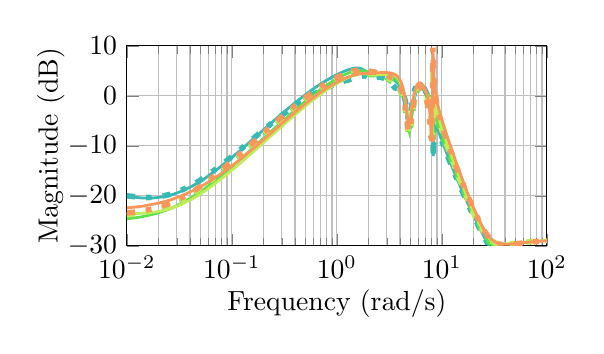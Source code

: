 % This file was created by matlab2tikz.
%
%The latest updates can be retrieved from
%  http://www.mathworks.com/matlabcentral/fileexchange/22022-matlab2tikz-matlab2tikz
%where you can also make suggestions and rate matlab2tikz.
%
%\definecolor{mycolor1}{rgb}{0.078,0.504,0.838}%blau
\definecolor{mycolor1}{rgb}{0.977,0.589,0.357}%
\definecolor{mycolor37}{rgb}{0.221,0.724,0.703}%
\definecolor{mycolor53}{rgb}{0.352,0.886,0.291}%
\definecolor{mycolor69}{rgb}{0.757,0.925,0.348}%
\definecolor{mycolor89}{rgb}{0.977,0.589,0.357}%
%
\begin{tikzpicture}

\begin{axis}[%
width=2.1in,
height=1.0in,
at={(0.68in,0.596in)},
scale only axis,
xmode=log,
xmin=0.01,
xmax=100,
xmajorgrids,
xminorgrids,
ymajorgrids,
xminorticks=true,
xlabel={Frequency (rad/s)},
xlabel style = {yshift=1mm},
ymin=-30,
ymax=10,
ylabel={Magnitude (dB)},
ylabel style = {yshift=-2mm},
axis background/.style={fill=white}
]
\addplot [ line width=2pt,color=mycolor37,loosely dashdotted]
  table[row sep=crcr]{%
0.01	-19.98\\
0.012	-20.2\\
0.014	-20.322\\
0.016	-20.34\\
0.019	-20.247\\
0.022	-20.035\\
0.026	-19.699\\
0.03	-19.236\\
0.035	-18.646\\
0.041	-17.935\\
0.048	-17.114\\
0.056	-16.195\\
0.065	-15.194\\
0.076	-14.126\\
0.089	-13.005\\
0.104	-11.847\\
0.122	-10.662\\
0.142	-9.464\\
0.166	-8.262\\
0.194	-7.069\\
0.227	-5.894\\
0.265	-4.749\\
0.31	-3.646\\
0.363	-2.597\\
0.424	-1.613\\
0.495	-0.702\\
0.579	0.129\\
0.677	0.878\\
0.791	1.549\\
0.925	2.147\\
1.036	2.541\\
1.098	2.733\\
1.098	2.733\\
1.099	2.734\\
1.179	2.957\\
1.239	3.107\\
1.24	3.107\\
1.24	3.108\\
1.317	3.282\\
1.373	3.399\\
1.373	3.4\\
1.373	3.4\\
1.446	3.538\\
1.497	3.628\\
1.497	3.628\\
1.497	3.628\\
1.565	3.735\\
1.61	3.8\\
1.611	3.801\\
1.611	3.801\\
1.674	3.879\\
1.713	3.919\\
1.713	3.92\\
1.713	3.92\\
1.772	3.963\\
1.805	3.976\\
1.805	3.976\\
1.805	3.976\\
1.86	3.966\\
1.886	3.943\\
1.887	3.943\\
1.887	3.942\\
1.938	3.845\\
1.958	3.783\\
1.958	3.783\\
1.958	3.782\\
2.006	3.581\\
2.021	3.509\\
2.021	3.509\\
2.021	3.508\\
2.076	3.259\\
2.076	3.259\\
2.076	3.259\\
2.132	3.149\\
2.132	3.149\\
2.132	3.149\\
2.2	3.248\\
2.2	3.248\\
2.2	3.248\\
2.204	3.258\\
2.284	3.472\\
2.284	3.473\\
2.284	3.473\\
2.296	3.502\\
2.387	3.655\\
2.387	3.655\\
2.387	3.655\\
2.41	3.679\\
2.514	3.725\\
2.515	3.725\\
2.515	3.725\\
2.552	3.723\\
2.675	3.659\\
2.675	3.658\\
2.675	3.658\\
2.729	3.607\\
2.877	3.407\\
2.878	3.406\\
2.878	3.406\\
2.954	3.272\\
3.137	2.878\\
3.138	2.876\\
3.138	2.875\\
3.228	2.648\\
3.311	2.419\\
3.311	2.419\\
3.311	2.419\\
3.312	2.417\\
3.342	2.33\\
3.352	2.301\\
3.352	2.3\\
3.504	1.834\\
3.604	1.572\\
3.614	1.562\\
3.614	1.561\\
3.751	1.471\\
3.837	1.401\\
3.845	1.394\\
3.845	1.393\\
3.969	1.24\\
4.041	1.111\\
4.048	1.097\\
4.048	1.097\\
4.159	0.814\\
4.217	0.615\\
4.223	0.592\\
4.223	0.591\\
4.323	0.135\\
4.368	-0.129\\
4.374	-0.162\\
4.374	-0.163\\
4.464	-0.825\\
4.498	-1.119\\
4.502	-1.161\\
4.502	-1.162\\
4.585	-2.021\\
4.607	-2.286\\
4.611	-2.332\\
4.611	-2.334\\
4.687	-3.298\\
4.7	-3.465\\
4.703	-3.508\\
4.703	-3.509\\
4.773	-4.382\\
4.778	-4.427\\
4.78	-4.456\\
4.78	-4.458\\
4.843	-4.983\\
4.845	-4.995\\
4.845	-4.996\\
4.898	-5.112\\
4.899	-5.11\\
4.9	-5.11\\
4.943	-4.941\\
4.945	-4.931\\
4.945	-4.93\\
4.981	-4.626\\
4.982	-4.613\\
4.982	-4.612\\
5.019	-4.19\\
5.02	-4.178\\
5.021	-4.176\\
5.066	-3.564\\
5.067	-3.555\\
5.067	-3.553\\
5.123	-2.751\\
5.123	-2.747\\
5.124	-2.746\\
5.193	-1.797\\
5.193	-1.795\\
5.193	-1.793\\
5.278	-0.775\\
5.279	-0.774\\
5.279	-0.765\\
5.384	0.231\\
5.384	0.232\\
5.385	0.245\\
5.514	1.137\\
5.514	1.138\\
5.517	1.153\\
5.676	1.869\\
5.676	1.869\\
5.68	1.882\\
5.689	1.913\\
5.878	2.352\\
5.878	2.352\\
5.884	2.36\\
5.914	2.399\\
6.133	2.497\\
6.133	2.497\\
6.14	2.495\\
6.197	2.472\\
6.404	2.262\\
6.405	2.261\\
6.406	2.26\\
6.456	2.183\\
6.456	2.183\\
6.466	2.166\\
6.493	2.121\\
6.742	1.606\\
6.742	1.606\\
6.743	1.603\\
6.815	1.429\\
7.034	0.855\\
7.034	0.854\\
7.035	0.851\\
7.094	0.69\\
7.284	0.16\\
7.285	0.159\\
7.286	0.156\\
7.333	0.027\\
7.498	-0.413\\
7.499	-0.414\\
7.5	-0.417\\
7.536	-0.509\\
7.68	-0.833\\
7.68	-0.834\\
7.681	-0.836\\
7.709	-0.89\\
7.833	-1.072\\
7.833	-1.073\\
7.835	-1.074\\
7.855	-1.091\\
7.962	-1.082\\
7.962	-1.082\\
7.963	-1.081\\
7.978	-1.061\\
8.07	-0.761\\
8.07	-0.759\\
8.071	-0.752\\
8.081	-0.695\\
8.16	-0.016\\
8.16	-0.013\\
8.162	-0.001\\
8.168	0.051\\
8.236	-1.828\\
8.236	-1.87\\
8.237	-2.026\\
8.298	-12.097\\
8.299	-12.099\\
8.3	-12.104\\
8.362	-10.284\\
8.362	-10.261\\
8.363	-10.177\\
8.439	-7.583\\
8.439	-7.577\\
8.441	-7.553\\
8.533	-6.625\\
8.534	-6.623\\
8.535	-6.616\\
8.649	-6.317\\
8.65	-6.317\\
8.651	-6.316\\
8.791	-6.347\\
8.792	-6.348\\
8.793	-6.349\\
8.807	-6.363\\
8.967	-6.606\\
8.967	-6.607\\
8.969	-6.609\\
9.009	-6.685\\
9.184	-7.053\\
9.184	-7.054\\
9.186	-7.057\\
9.259	-7.223\\
9.453	-7.679\\
9.454	-7.68\\
9.455	-7.683\\
9.571	-7.96\\
9.79	-8.487\\
9.791	-8.488\\
9.792	-8.492\\
9.962	-8.897\\
10.214	-9.491\\
10.215	-9.493\\
10.216	-9.496\\
10.456	-10.049\\
10.752	-10.713\\
10.753	-10.714\\
10.755	-10.717\\
10.877	-10.986\\
10.878	-10.987\\
10.878	-10.987\\
10.878	-10.987\\
11.446	-12.184\\
11.446	-12.184\\
11.446	-12.184\\
11.446	-12.184\\
11.94	-13.163\\
11.941	-13.163\\
11.941	-13.163\\
11.941	-13.163\\
12.367	-13.964\\
12.367	-13.965\\
12.367	-13.965\\
12.367	-13.965\\
12.732	-14.622\\
12.732	-14.622\\
12.733	-14.622\\
12.733	-14.623\\
13.044	-15.163\\
13.044	-15.163\\
13.044	-15.163\\
13.044	-15.163\\
13.308	-15.609\\
13.308	-15.609\\
13.308	-15.609\\
13.309	-15.609\\
13.532	-15.978\\
13.532	-15.978\\
13.532	-15.978\\
13.532	-15.978\\
13.72	-16.282\\
13.72	-16.282\\
13.72	-16.282\\
13.72	-16.282\\
13.878	-16.519\\
13.878	-16.519\\
13.878	-16.519\\
13.879	-16.52\\
14.038	-16.758\\
14.038	-16.758\\
14.038	-16.758\\
14.039	-16.759\\
14.234	-17.059\\
14.234	-17.06\\
14.234	-17.06\\
14.234	-17.06\\
14.472	-17.419\\
14.473	-17.419\\
14.473	-17.419\\
14.473	-17.42\\
14.766	-17.848\\
14.766	-17.848\\
14.766	-17.848\\
14.766	-17.849\\
15.127	-18.359\\
15.127	-18.36\\
15.127	-18.36\\
15.128	-18.361\\
15.574	-18.969\\
15.574	-18.969\\
15.574	-18.969\\
15.575	-18.97\\
16.13	-19.694\\
16.131	-19.695\\
16.131	-19.695\\
16.131	-19.696\\
16.827	-20.556\\
16.827	-20.556\\
16.827	-20.556\\
16.828	-20.557\\
17.706	-21.576\\
17.707	-21.577\\
17.707	-21.577\\
17.708	-21.578\\
18.827	-22.781\\
18.828	-22.782\\
18.828	-22.782\\
18.829	-22.783\\
20.272	-24.197\\
20.273	-24.198\\
20.273	-24.199\\
20.275	-24.2\\
22.162	-25.854\\
22.163	-25.855\\
22.163	-25.856\\
22.165	-25.857\\
24.674	-27.776\\
24.676	-27.777\\
24.676	-27.777\\
24.678	-27.779\\
28.082	-29.973\\
28.085	-29.975\\
28.085	-29.975\\
28.088	-29.977\\
28.683	-30.319\\
33.529	-32.732\\
39.194	-34.86\\
45.816	-36.512\\
53.557	-37.505\\
62.605	-38.167\\
73.182	-38.59\\
85.547	-38.852\\
100	-39.012\\
};

\addplot [color=mycolor37,line width=1pt, solid]
  table[row sep=crcr]{%
0.01	-20.055\\
0.012	-20.291\\
0.014	-20.43\\
0.016	-20.465\\
0.019	-20.391\\
0.022	-20.199\\
0.026	-19.882\\
0.03	-19.438\\
0.035	-18.866\\
0.041	-18.171\\
0.048	-17.361\\
0.056	-16.448\\
0.065	-15.445\\
0.076	-14.369\\
0.089	-13.232\\
0.104	-12.048\\
0.122	-10.829\\
0.142	-9.586\\
0.166	-8.329\\
0.194	-7.067\\
0.227	-5.806\\
0.265	-4.557\\
0.31	-3.328\\
0.363	-2.127\\
0.424	-0.967\\
0.495	0.142\\
0.579	1.189\\
0.677	2.164\\
0.791	3.056\\
0.925	3.859\\
1.042	4.406\\
1.099	4.631\\
1.1	4.635\\
1.106	4.657\\
1.182	4.914\\
1.24	5.085\\
1.241	5.088\\
1.247	5.104\\
1.318	5.277\\
1.373	5.388\\
1.375	5.39\\
1.38	5.4\\
1.448	5.5\\
1.497	5.547\\
1.499	5.548\\
1.504	5.552\\
1.572	5.572\\
1.611	5.56\\
1.612	5.559\\
1.617	5.556\\
1.687	5.478\\
1.713	5.431\\
1.715	5.429\\
1.719	5.419\\
1.805	5.197\\
1.806	5.193\\
1.811	5.18\\
1.887	4.933\\
1.888	4.929\\
1.892	4.916\\
1.958	4.705\\
1.959	4.702\\
1.963	4.691\\
2.021	4.535\\
2.022	4.533\\
2.025	4.525\\
2.076	4.417\\
2.077	4.415\\
2.08	4.41\\
2.132	4.326\\
2.133	4.325\\
2.135	4.321\\
2.2	4.246\\
2.201	4.245\\
2.203	4.243\\
2.284	4.184\\
2.284	4.184\\
2.286	4.183\\
2.387	4.156\\
2.387	4.156\\
2.388	4.156\\
2.514	4.188\\
2.515	4.188\\
2.515	4.188\\
2.674	4.286\\
2.675	4.286\\
2.675	4.286\\
2.876	4.323\\
2.877	4.323\\
2.878	4.322\\
3.133	4.08\\
3.137	4.075\\
3.137	4.075\\
3.226	3.919\\
3.267	3.837\\
3.309	3.745\\
3.311	3.741\\
3.311	3.741\\
3.351	3.649\\
3.351	3.649\\
3.351	3.649\\
3.352	3.646\\
3.504	3.253\\
3.614	2.953\\
3.753	2.585\\
3.845	2.334\\
3.88	2.23\\
3.973	1.919\\
4.048	1.621\\
4.165	1.031\\
4.223	0.673\\
4.331	-0.149\\
4.374	-0.533\\
4.474	-1.611\\
4.502	-1.956\\
4.596	-3.257\\
4.611	-3.483\\
4.7	-4.877\\
4.703	-4.929\\
4.78	-6.07\\
4.845	-6.748\\
4.9	-6.977\\
4.945	-6.918\\
4.982	-6.705\\
5.021	-6.271\\
5.067	-5.607\\
5.124	-4.756\\
5.193	-3.741\\
5.279	-2.616\\
5.384	-1.458\\
5.386	-1.436\\
5.514	-0.35\\
5.533	-0.216\\
5.587	0.139\\
5.676	0.624\\
5.715	0.806\\
5.786	1.089\\
5.878	1.378\\
5.943	1.535\\
6.033	1.696\\
6.133	1.807\\
6.23	1.855\\
6.343	1.846\\
6.348	1.844\\
6.406	1.814\\
6.425	1.801\\
6.655	1.534\\
6.694	1.47\\
6.743	1.386\\
6.759	1.358\\
6.961	0.944\\
6.995	0.867\\
7.035	0.774\\
7.047	0.746\\
7.224	0.318\\
7.253	0.247\\
7.286	0.166\\
7.295	0.142\\
7.45	-0.236\\
7.474	-0.293\\
7.5	-0.354\\
7.508	-0.372\\
7.641	-0.664\\
7.662	-0.704\\
7.681	-0.741\\
7.688	-0.753\\
7.804	-0.931\\
7.82	-0.949\\
7.835	-0.963\\
7.84	-0.968\\
7.94	-0.99\\
7.954	-0.981\\
7.963	-0.972\\
7.969	-0.967\\
8.055	-0.761\\
8.066	-0.716\\
8.071	-0.689\\
8.076	-0.665\\
8.151	-0.201\\
8.159	-0.151\\
8.162	-0.139\\
8.167	-0.117\\
8.231	-1.833\\
8.237	-2.476\\
8.3	-12.078\\
8.363	-10.503\\
8.369	-10.171\\
8.441	-7.64\\
8.449	-7.487\\
8.535	-6.589\\
8.547	-6.523\\
8.549	-6.516\\
8.651	-6.236\\
8.668	-6.221\\
8.672	-6.217\\
8.793	-6.242\\
8.816	-6.264\\
8.824	-6.273\\
8.837	-6.288\\
8.969	-6.488\\
8.998	-6.542\\
9.011	-6.567\\
9.049	-6.641\\
9.186	-6.929\\
9.224	-7.014\\
9.243	-7.058\\
9.312	-7.217\\
9.455	-7.554\\
9.504	-7.672\\
9.531	-7.736\\
9.64	-7.999\\
9.792	-8.366\\
9.856	-8.519\\
9.892	-8.607\\
10.052	-8.99\\
10.216	-9.379\\
10.298	-9.57\\
10.347	-9.684\\
10.573	-10.203\\
10.755	-10.611\\
10.86	-10.845\\
10.877	-10.882\\
10.877	-10.882\\
10.877	-10.883\\
10.877	-10.883\\
11.446	-12.091\\
11.446	-12.091\\
11.446	-12.091\\
11.446	-12.092\\
11.94	-13.079\\
11.94	-13.079\\
11.94	-13.079\\
11.941	-13.079\\
12.367	-13.887\\
12.367	-13.887\\
12.367	-13.887\\
12.367	-13.888\\
12.732	-14.55\\
12.732	-14.55\\
12.732	-14.55\\
12.733	-14.55\\
13.044	-15.094\\
13.044	-15.095\\
13.044	-15.095\\
13.044	-15.095\\
13.308	-15.544\\
13.308	-15.544\\
13.308	-15.544\\
13.309	-15.544\\
13.532	-15.916\\
13.532	-15.916\\
13.532	-15.916\\
13.532	-15.916\\
13.72	-16.224\\
13.72	-16.224\\
13.72	-16.224\\
13.72	-16.224\\
13.878	-16.461\\
13.878	-16.461\\
13.878	-16.461\\
13.879	-16.461\\
14.038	-16.695\\
14.038	-16.695\\
14.038	-16.695\\
14.039	-16.695\\
14.233	-16.997\\
14.234	-16.997\\
14.234	-16.997\\
14.234	-16.998\\
14.472	-17.359\\
14.473	-17.359\\
14.473	-17.359\\
14.473	-17.36\\
14.766	-17.79\\
14.766	-17.79\\
14.766	-17.79\\
14.766	-17.791\\
15.127	-18.303\\
15.127	-18.304\\
15.127	-18.304\\
15.128	-18.305\\
15.574	-18.915\\
15.574	-18.916\\
15.575	-18.916\\
15.575	-18.917\\
16.13	-19.643\\
16.131	-19.644\\
16.131	-19.644\\
16.131	-19.645\\
16.827	-20.508\\
16.828	-20.509\\
16.828	-20.509\\
16.828	-20.509\\
17.706	-21.532\\
17.707	-21.533\\
17.708	-21.533\\
17.708	-21.533\\
18.827	-22.741\\
18.829	-22.742\\
18.829	-22.742\\
18.829	-22.742\\
20.273	-24.162\\
20.274	-24.164\\
20.275	-24.164\\
20.275	-24.164\\
22.163	-25.825\\
22.165	-25.827\\
22.165	-25.827\\
22.165	-25.827\\
24.675	-27.754\\
24.678	-27.756\\
24.678	-27.756\\
24.678	-27.756\\
28.084	-29.958\\
28.087	-29.96\\
28.088	-29.96\\
28.088	-29.96\\
28.683	-30.303\\
33.529	-32.722\\
39.194	-34.853\\
45.816	-36.506\\
53.557	-37.502\\
62.605	-38.164\\
73.182	-38.589\\
85.547	-38.851\\
100	-39.011\\
};


\addplot [color=mycolor53,line width=1pt, solid]
  table[row sep=crcr]{%
0.01	-24.583\\
0.012	-24.408\\
0.014	-24.184\\
0.016	-23.901\\
0.019	-23.547\\
0.022	-23.111\\
0.026	-22.582\\
0.03	-21.955\\
0.035	-21.225\\
0.041	-20.396\\
0.048	-19.474\\
0.056	-18.469\\
0.065	-17.393\\
0.076	-16.259\\
0.089	-15.078\\
0.104	-13.861\\
0.122	-12.616\\
0.142	-11.351\\
0.166	-10.073\\
0.194	-8.787\\
0.227	-7.5\\
0.265	-6.216\\
0.31	-4.943\\
0.363	-3.687\\
0.424	-2.456\\
0.495	-1.259\\
0.579	-0.107\\
0.677	0.99\\
0.791	2.016\\
0.925	2.956\\
0.989	3.328\\
1.06	3.689\\
1.062	3.697\\
1.074	3.754\\
1.132	4.006\\
1.203	4.274\\
1.205	4.28\\
1.216	4.32\\
1.273	4.498\\
1.339	4.673\\
1.341	4.677\\
1.352	4.703\\
1.41	4.824\\
1.466	4.914\\
1.468	4.917\\
1.478	4.93\\
1.584	5.024\\
1.585	5.025\\
1.594	5.029\\
1.69	5.034\\
1.691	5.034\\
1.699	5.031\\
1.786	4.982\\
1.787	4.981\\
1.794	4.976\\
1.872	4.904\\
1.873	4.903\\
1.878	4.897\\
1.947	4.824\\
1.948	4.823\\
1.952	4.818\\
2.014	4.753\\
2.014	4.752\\
2.017	4.749\\
2.074	4.692\\
2.133	4.64\\
2.204	4.585\\
2.204	4.584\\
2.205	4.584\\
2.291	4.526\\
2.293	4.524\\
2.294	4.524\\
2.398	4.463\\
2.403	4.461\\
2.403	4.461\\
2.532	4.395\\
2.539	4.391\\
2.539	4.391\\
2.699	4.316\\
2.71	4.311\\
2.71	4.311\\
2.911	4.215\\
2.926	4.208\\
2.927	4.207\\
3.012	4.161\\
3.135	4.08\\
3.139	4.077\\
3.139	4.077\\
3.279	3.955\\
3.304	3.929\\
3.384	3.836\\
3.535	3.611\\
3.562	3.564\\
3.64	3.409\\
3.79	3.036\\
3.868	2.794\\
3.99	2.327\\
4.067	1.965\\
4.162	1.43\\
4.24	0.912\\
4.311	0.362\\
4.389	-0.345\\
4.437	-0.833\\
4.517	-1.735\\
4.545	-2.074\\
4.626	-3.123\\
4.635	-3.247\\
4.712	-4.217\\
4.776	-4.894\\
4.829	-5.513\\
4.874	-6.951\\
4.911	-7.217\\
4.948	-6.807\\
4.994	-4.993\\
5.05	-4.942\\
5.118	-4.578\\
5.124	-4.494\\
5.203	-3.353\\
5.227	-3.018\\
5.306	-2.008\\
5.353	-1.495\\
5.435	-0.709\\
5.509	-0.126\\
5.594	0.426\\
5.702	0.959\\
5.794	1.294\\
5.945	1.663\\
6.045	1.803\\
6.251	1.895\\
6.291	1.887\\
6.327	1.874\\
6.351	1.862\\
6.363	1.855\\
6.469	1.77\\
6.576	1.646\\
6.674	1.502\\
6.686	1.483\\
6.796	1.289\\
6.885	1.115\\
6.975	0.921\\
7.08	0.682\\
7.151	0.511\\
7.224	0.328\\
7.323	0.073\\
7.378	-0.075\\
7.436	-0.23\\
7.53	-0.489\\
7.572	-0.606\\
7.616	-0.729\\
7.707	-0.989\\
7.736	-1.075\\
7.768	-1.168\\
7.855	-1.432\\
7.874	-1.492\\
7.896	-1.559\\
7.981	-1.859\\
7.991	-1.898\\
8.003	-1.949\\
8.086	-2.443\\
8.088	-2.46\\
8.092	-2.5\\
8.167	-4.089\\
8.229	-8.844\\
8.292	-5.194\\
8.306	-4.775\\
8.322	-4.42\\
8.369	-3.902\\
8.389	-3.799\\
8.413	-3.731\\
8.462	-3.693\\
8.492	-3.708\\
8.524	-3.745\\
8.577	-3.833\\
8.617	-3.913\\
8.66	-4.008\\
8.718	-4.146\\
8.771	-4.277\\
8.827	-4.421\\
8.892	-4.591\\
8.961	-4.773\\
9.034	-4.967\\
9.107	-5.164\\
9.196	-5.402\\
9.29	-5.652\\
9.375	-5.878\\
9.489	-6.18\\
9.609	-6.494\\
9.709	-6.753\\
9.72	-6.781\\
9.856	-7.129\\
10.01	-7.517\\
10.13	-7.815\\
10.159	-7.887\\
10.319	-8.277\\
10.516	-8.749\\
10.663	-9.094\\
10.716	-9.216\\
11.092	-10.068\\
11.093	-10.071\\
11.094	-10.071\\
11.098	-10.08\\
11.6	-11.161\\
11.601	-11.163\\
11.601	-11.163\\
11.604	-11.17\\
12.039	-12.058\\
12.04	-12.059\\
12.04	-12.06\\
12.043	-12.065\\
12.417	-12.796\\
12.417	-12.797\\
12.417	-12.797\\
12.419	-12.8\\
12.74	-13.403\\
12.74	-13.403\\
12.74	-13.404\\
12.741	-13.406\\
13.014	-13.904\\
13.014	-13.904\\
13.014	-13.904\\
13.015	-13.905\\
13.246	-14.316\\
13.246	-14.316\\
13.246	-14.316\\
13.247	-14.316\\
13.442	-14.649\\
13.442	-14.65\\
13.442	-14.65\\
13.443	-14.651\\
13.607	-14.91\\
13.607	-14.911\\
13.607	-14.911\\
13.608	-14.912\\
13.774	-15.194\\
13.774	-15.195\\
13.775	-15.195\\
13.775	-15.197\\
13.977	-15.541\\
13.978	-15.543\\
13.978	-15.543\\
13.979	-15.545\\
14.226	-15.948\\
14.228	-15.951\\
14.228	-15.951\\
14.229	-15.953\\
14.531	-16.432\\
14.534	-16.436\\
14.534	-16.436\\
14.536	-16.438\\
14.908	-17.008\\
14.911	-17.013\\
14.912	-17.013\\
14.913	-17.016\\
15.374	-17.694\\
15.379	-17.701\\
15.379	-17.701\\
15.381	-17.704\\
15.955	-18.51\\
15.961	-18.518\\
15.961	-18.519\\
15.964	-18.522\\
16.683	-19.479\\
16.691	-19.488\\
16.691	-19.489\\
16.694	-19.493\\
17.604	-20.622\\
17.614	-20.634\\
17.614	-20.634\\
17.619	-20.64\\
18.781	-21.966\\
18.793	-21.98\\
18.794	-21.98\\
18.799	-21.986\\
20.302	-23.528\\
20.319	-23.544\\
20.319	-23.545\\
20.326	-23.551\\
22.298	-25.31\\
22.32	-25.328\\
22.321	-25.328\\
22.33	-25.336\\
24.963	-27.266\\
24.992	-27.285\\
24.993	-27.285\\
25.005	-27.293\\
28.597	-29.242\\
28.637	-29.26\\
28.639	-29.261\\
28.655	-29.268\\
28.683	-29.281\\
33.529	-30.865\\
39.194	-31.593\\
45.816	-31.822\\
53.557	-31.857\\
62.605	-31.81\\
73.182	-31.738\\
85.547	-31.666\\
100	-31.604\\
};



\addplot [ line width=2pt,color=mycolor53,loosely dashdotted]
  table[row sep=crcr]{%
0.01	-23.997\\
0.012	-23.84\\
0.014	-23.636\\
0.016	-23.371\\
0.019	-23.033\\
0.022	-22.61\\
0.026	-22.093\\
0.03	-21.472\\
0.035	-20.747\\
0.041	-19.919\\
0.048	-18.996\\
0.056	-17.988\\
0.065	-16.908\\
0.076	-15.769\\
0.089	-14.583\\
0.104	-13.362\\
0.122	-12.116\\
0.142	-10.854\\
0.166	-9.584\\
0.194	-8.315\\
0.227	-7.052\\
0.265	-5.802\\
0.31	-4.573\\
0.363	-3.375\\
0.424	-2.217\\
0.495	-1.111\\
0.579	-0.067\\
0.677	0.905\\
0.791	1.793\\
0.925	2.592\\
1.006	2.985\\
1.059	3.21\\
1.06	3.21\\
1.06	3.212\\
1.151	3.549\\
1.202	3.716\\
1.203	3.717\\
1.203	3.717\\
1.29	3.967\\
1.339	4.089\\
1.339	4.09\\
1.339	4.09\\
1.422	4.274\\
1.466	4.36\\
1.466	4.36\\
1.466	4.361\\
1.544	4.492\\
1.583	4.549\\
1.583	4.549\\
1.584	4.549\\
1.656	4.636\\
1.69	4.669\\
1.69	4.669\\
1.69	4.669\\
1.757	4.712\\
1.786	4.721\\
1.786	4.721\\
1.786	4.721\\
1.849	4.713\\
1.871	4.699\\
1.871	4.699\\
1.872	4.699\\
1.93	4.626\\
1.947	4.595\\
1.947	4.595\\
1.947	4.595\\
2.002	4.469\\
2.014	4.439\\
2.014	4.439\\
2.014	4.439\\
2.072	4.303\\
2.072	4.302\\
2.072	4.302\\
2.131	4.219\\
2.131	4.219\\
2.131	4.219\\
2.204	4.212\\
2.204	4.212\\
2.204	4.212\\
2.209	4.215\\
2.293	4.28\\
2.293	4.28\\
2.293	4.28\\
2.307	4.291\\
2.403	4.337\\
2.403	4.337\\
2.403	4.337\\
2.426	4.339\\
2.539	4.3\\
2.54	4.299\\
2.54	4.299\\
2.575	4.273\\
2.71	4.121\\
2.711	4.12\\
2.711	4.12\\
2.762	4.044\\
2.927	3.742\\
2.928	3.741\\
2.928	3.741\\
2.999	3.585\\
3.016	3.548\\
3.016	3.547\\
3.016	3.546\\
3.133	3.261\\
3.139	3.248\\
3.139	3.248\\
3.139	3.248\\
3.139	3.247\\
3.303	2.88\\
3.304	2.879\\
3.304	2.878\\
3.411	2.727\\
3.561	2.489\\
3.562	2.487\\
3.562	2.487\\
3.66	2.291\\
3.789	1.966\\
3.79	1.963\\
3.79	1.963\\
3.879	1.682\\
3.989	1.253\\
3.99	1.25\\
3.99	1.248\\
4.07	0.862\\
4.162	0.333\\
4.162	0.327\\
4.163	0.325\\
4.236	-0.181\\
4.31	-0.789\\
4.311	-0.797\\
4.311	-0.8\\
4.377	-1.43\\
4.436	-2.073\\
4.437	-2.084\\
4.438	-2.088\\
4.498	-2.83\\
4.544	-3.447\\
4.545	-3.46\\
4.545	-3.466\\
4.601	-4.279\\
4.634	-4.795\\
4.635	-4.81\\
4.636	-4.816\\
4.687	-5.583\\
4.711	-5.92\\
4.712	-5.935\\
4.712	-5.94\\
4.76	-6.635\\
4.775	-6.846\\
4.776	-6.86\\
4.776	-6.866\\
4.821	-7.446\\
4.828	-7.513\\
4.829	-7.522\\
4.829	-7.526\\
4.872	-7.788\\
4.873	-7.789\\
4.874	-7.793\\
4.874	-7.794\\
4.91	-7.816\\
4.911	-7.814\\
4.911	-7.813\\
4.947	-7.552\\
4.948	-7.534\\
4.949	-7.526\\
4.958	-7.294\\
4.993	-6.654\\
4.994	-6.642\\
4.994	-6.637\\
5.011	-6.462\\
5.049	-6.104\\
5.05	-6.095\\
5.05	-6.091\\
5.075	-5.872\\
5.117	-5.435\\
5.118	-5.419\\
5.119	-5.413\\
5.154	-4.882\\
5.202	-4.162\\
5.203	-4.146\\
5.203	-4.139\\
5.251	-3.463\\
5.305	-2.752\\
5.306	-2.739\\
5.307	-2.733\\
5.37	-1.997\\
5.434	-1.355\\
5.435	-1.344\\
5.435	-1.34\\
5.519	-0.624\\
5.593	-0.092\\
5.594	-0.084\\
5.595	-0.081\\
5.703	0.533\\
5.793	0.921\\
5.794	0.925\\
5.794	0.927\\
5.935	1.358\\
6.043	1.566\\
6.045	1.568\\
6.045	1.569\\
6.227	1.725\\
6.233	1.726\\
6.351	1.719\\
6.351	1.719\\
6.357	1.716\\
6.362	1.715\\
6.363	1.714\\
6.364	1.714\\
6.586	1.516\\
6.686	1.37\\
6.686	1.37\\
6.692	1.36\\
6.893	0.978\\
6.975	0.797\\
6.975	0.797\\
6.981	0.783\\
7.158	0.353\\
7.224	0.181\\
7.224	0.18\\
7.23	0.164\\
7.384	-0.257\\
7.436	-0.404\\
7.436	-0.404\\
7.443	-0.423\\
7.577	-0.813\\
7.616	-0.929\\
7.616	-0.93\\
7.623	-0.95\\
7.74	-1.306\\
7.768	-1.394\\
7.768	-1.394\\
7.775	-1.416\\
7.877	-1.747\\
7.896	-1.81\\
7.896	-1.811\\
7.903	-1.834\\
7.992	-2.169\\
8.003	-2.213\\
8.003	-2.214\\
8.01	-2.244\\
8.089	-2.689\\
8.092	-2.716\\
8.092	-2.717\\
8.099	-2.775\\
8.167	-3.915\\
8.167	-3.92\\
8.174	-4.184\\
8.229	-9.314\\
8.23	-9.328\\
8.237	-9.633\\
8.292	-4.682\\
8.292	-4.674\\
8.299	-4.399\\
8.305	-4.229\\
8.369	-3.523\\
8.369	-3.523\\
8.376	-3.505\\
8.388	-3.488\\
8.462	-3.539\\
8.463	-3.539\\
8.47	-3.552\\
8.489	-3.59\\
8.577	-3.797\\
8.577	-3.798\\
8.585	-3.817\\
8.614	-3.893\\
8.718	-4.177\\
8.719	-4.178\\
8.726	-4.199\\
8.767	-4.312\\
8.892	-4.662\\
8.892	-4.663\\
8.9	-4.684\\
8.955	-4.838\\
9.107	-5.261\\
9.108	-5.261\\
9.115	-5.283\\
9.189	-5.484\\
9.375	-5.989\\
9.375	-5.99\\
9.383	-6.012\\
9.479	-6.268\\
9.709	-6.871\\
9.709	-6.872\\
9.718	-6.894\\
9.843	-7.216\\
10.13	-7.934\\
10.13	-7.934\\
10.138	-7.956\\
10.302	-8.353\\
10.663	-9.207\\
10.663	-9.207\\
10.672	-9.229\\
11.092	-10.175\\
11.094	-10.179\\
11.094	-10.179\\
11.098	-10.187\\
11.6	-11.259\\
11.602	-11.262\\
11.602	-11.262\\
11.604	-11.268\\
12.039	-12.149\\
12.041	-12.151\\
12.041	-12.151\\
12.043	-12.155\\
12.417	-12.881\\
12.418	-12.882\\
12.418	-12.882\\
12.419	-12.885\\
12.74	-13.484\\
12.74	-13.485\\
12.74	-13.485\\
12.741	-13.486\\
13.014	-13.981\\
13.014	-13.981\\
13.014	-13.981\\
13.015	-13.982\\
13.246	-14.389\\
13.246	-14.389\\
13.246	-14.389\\
13.247	-14.39\\
13.442	-14.719\\
13.442	-14.72\\
13.442	-14.72\\
13.443	-14.721\\
13.607	-14.98\\
13.607	-14.981\\
13.607	-14.981\\
13.608	-14.982\\
13.773	-15.266\\
13.774	-15.268\\
13.774	-15.268\\
13.775	-15.27\\
13.977	-15.612\\
13.978	-15.614\\
13.978	-15.614\\
13.979	-15.616\\
14.226	-16.017\\
14.228	-16.02\\
14.228	-16.02\\
14.229	-16.022\\
14.531	-16.498\\
14.534	-16.502\\
14.534	-16.502\\
14.536	-16.505\\
14.908	-17.072\\
14.911	-17.077\\
14.911	-17.077\\
14.913	-17.081\\
15.374	-17.756\\
15.378	-17.762\\
15.378	-17.762\\
15.381	-17.767\\
15.954	-18.57\\
15.96	-18.578\\
15.96	-18.578\\
15.964	-18.583\\
16.683	-19.536\\
16.69	-19.545\\
16.69	-19.545\\
16.694	-19.551\\
17.604	-20.677\\
17.613	-20.688\\
17.613	-20.688\\
17.619	-20.695\\
18.78	-22.017\\
18.792	-22.03\\
18.792	-22.03\\
18.799	-22.038\\
20.301	-23.574\\
20.316	-23.589\\
20.316	-23.589\\
20.326	-23.599\\
22.296	-25.35\\
22.317	-25.366\\
22.317	-25.366\\
22.33	-25.377\\
24.961	-27.297\\
24.988	-27.315\\
24.988	-27.315\\
25.005	-27.326\\
28.594	-29.266\\
28.631	-29.282\\
28.631	-29.282\\
28.655	-29.293\\
28.683	-29.305\\
33.529	-30.882\\
39.194	-31.606\\
45.816	-31.833\\
53.557	-31.865\\
62.605	-31.817\\
73.182	-31.744\\
85.547	-31.671\\
100	-31.608\\
};



\addplot [ line width=2pt,color=mycolor69,loosely dashdotted]
  table[row sep=crcr]{%
0.01	-23.774\\
0.012	-23.618\\
0.014	-23.413\\
0.016	-23.148\\
0.019	-22.81\\
0.022	-22.388\\
0.026	-21.87\\
0.03	-21.25\\
0.035	-20.524\\
0.041	-19.697\\
0.048	-18.773\\
0.056	-17.765\\
0.065	-16.685\\
0.076	-15.545\\
0.089	-14.359\\
0.104	-13.137\\
0.122	-11.89\\
0.142	-10.627\\
0.166	-9.355\\
0.194	-8.083\\
0.227	-6.816\\
0.265	-5.563\\
0.31	-4.332\\
0.363	-3.131\\
0.424	-1.969\\
0.495	-0.858\\
0.579	0.193\\
0.677	1.171\\
0.791	2.066\\
0.925	2.867\\
0.998	3.222\\
1.048	3.437\\
1.048	3.438\\
1.049	3.439\\
1.142	3.788\\
1.191	3.947\\
1.191	3.947\\
1.191	3.948\\
1.281	4.203\\
1.327	4.318\\
1.327	4.318\\
1.327	4.318\\
1.412	4.503\\
1.454	4.582\\
1.455	4.582\\
1.455	4.583\\
1.534	4.712\\
1.572	4.764\\
1.572	4.764\\
1.572	4.764\\
1.646	4.848\\
1.679	4.877\\
1.679	4.877\\
1.679	4.877\\
1.748	4.919\\
1.775	4.927\\
1.775	4.927\\
1.775	4.927\\
1.839	4.922\\
1.861	4.91\\
1.861	4.91\\
1.861	4.91\\
1.921	4.85\\
1.937	4.824\\
1.937	4.824\\
1.937	4.824\\
1.993	4.719\\
2.004	4.695\\
2.004	4.694\\
2.004	4.694\\
2.063	4.575\\
2.063	4.575\\
2.063	4.575\\
2.123	4.485\\
2.123	4.485\\
2.123	4.485\\
2.196	4.435\\
2.196	4.435\\
2.196	4.435\\
2.201	4.433\\
2.286	4.428\\
2.286	4.428\\
2.286	4.428\\
2.298	4.429\\
2.397	4.416\\
2.397	4.416\\
2.397	4.416\\
2.419	4.407\\
2.534	4.322\\
2.534	4.322\\
2.535	4.322\\
2.568	4.286\\
2.707	4.087\\
2.707	4.086\\
2.707	4.086\\
2.755	4.001\\
2.925	3.663\\
2.926	3.662\\
2.926	3.661\\
2.994	3.552\\
2.994	3.551\\
3.158	3.387\\
3.159	3.386\\
3.159	3.386\\
3.159	3.386\\
3.221	3.324\\
3.238	3.305\\
3.24	3.304\\
3.438	3.052\\
3.439	3.051\\
3.439	3.051\\
3.439	3.051\\
3.472	3.0\\
3.491	2.968\\
3.493	2.966\\
3.695	2.558\\
3.715	2.506\\
3.717	2.502\\
3.889	1.974\\
3.911	1.893\\
3.913	1.887\\
4.058	1.237\\
4.08	1.118\\
4.082	1.108\\
4.202	0.355\\
4.226	0.186\\
4.228	0.172\\
4.326	-0.648\\
4.35	-0.875\\
4.352	-0.894\\
4.431	-1.73\\
4.455	-2.019\\
4.457	-2.043\\
4.519	-2.838\\
4.544	-3.185\\
4.546	-3.214\\
4.593	-3.91\\
4.619	-4.302\\
4.621	-4.335\\
4.656	-4.887\\
4.681	-5.301\\
4.683	-5.334\\
4.708	-5.721\\
4.734	-6.125\\
4.736	-6.157\\
4.751	-6.384\\
4.777	-6.75\\
4.78	-6.778\\
4.787	-6.878\\
4.814	-7.19\\
4.816	-7.212\\
4.824	-7.281\\
4.851	-7.466\\
4.853	-7.478\\
4.868	-7.546\\
4.895	-7.589\\
4.898	-7.588\\
4.923	-7.524\\
4.95	-7.338\\
4.952	-7.317\\
4.99	-6.881\\
5.017	-6.522\\
5.02	-6.492\\
5.072	-5.805\\
5.1	-5.435\\
5.102	-5.404\\
5.173	-4.38\\
5.202	-3.96\\
5.204	-3.926\\
5.298	-2.662\\
5.328	-2.31\\
5.33	-2.282\\
5.454	-1.022\\
5.484	-0.765\\
5.486	-0.745\\
5.648	0.342\\
5.679	0.504\\
5.682	0.517\\
5.893	1.282\\
5.925	1.358\\
5.928	1.364\\
6.203	1.655\\
6.238	1.655\\
6.24	1.654\\
6.277	1.646\\
6.278	1.646\\
6.283	1.644\\
6.54	1.393\\
6.607	1.282\\
6.609	1.28\\
6.614	1.27\\
6.855	0.741\\
6.893	0.64\\
6.895	0.635\\
6.901	0.62\\
7.126	-0.055\\
7.139	-0.098\\
7.141	-0.104\\
7.147	-0.123\\
7.349	-0.863\\
7.351	-0.87\\
7.357	-0.894\\
7.527	-1.645\\
7.528	-1.654\\
7.535	-1.684\\
7.677	-2.473\\
7.679	-2.485\\
7.685	-2.525\\
7.803	-3.417\\
7.805	-3.435\\
7.811	-3.492\\
7.909	-4.621\\
7.911	-4.65\\
7.917	-4.746\\
7.997	-6.413\\
7.999	-6.469\\
8.006	-6.663\\
8.071	-9.389\\
8.073	-9.446\\
8.08	-9.577\\
8.133	-9.848\\
8.135	-9.853\\
8.141	-9.866\\
8.195	-3.563\\
8.197	-3.127\\
8.204	-1.749\\
8.238	3.311\\
8.308	3.143\\
8.394	0.919\\
8.499	-0.586\\
8.627	-1.7\\
8.786	-2.644\\
8.788	-2.657\\
8.79	-2.668\\
8.797	-2.704\\
8.981	-3.539\\
9.001	-3.621\\
9.003	-3.63\\
9.01	-3.659\\
9.222	-4.458\\
9.265	-4.607\\
9.267	-4.615\\
9.275	-4.641\\
9.523	-5.457\\
9.595	-5.68\\
9.597	-5.687\\
9.605	-5.711\\
9.9	-6.58\\
10.011	-6.891\\
10.013	-6.898\\
10.021	-6.92\\
10.376	-7.871\\
10.538	-8.286\\
10.541	-8.293\\
10.549	-8.314\\
10.688	-8.66\\
10.692	-8.671\\
10.692	-8.671\\
10.701	-8.693\\
11.209	-9.902\\
11.213	-9.91\\
11.213	-9.91\\
11.219	-9.925\\
11.662	-10.912\\
11.665	-10.918\\
11.665	-10.918\\
11.67	-10.929\\
12.053	-11.74\\
12.054	-11.743\\
12.054	-11.743\\
12.058	-11.75\\
12.387	-12.419\\
12.388	-12.421\\
12.388	-12.421\\
12.39	-12.425\\
12.673	-12.977\\
12.673	-12.978\\
12.673	-12.978\\
12.674	-12.979\\
12.914	-13.432\\
12.914	-13.432\\
12.915	-13.432\\
12.915	-13.433\\
13.118	-13.79\\
13.119	-13.792\\
13.119	-13.792\\
13.12	-13.794\\
13.29	-14.079\\
13.291	-14.082\\
13.292	-14.082\\
13.293	-14.085\\
13.463	-14.421\\
13.466	-14.426\\
13.466	-14.426\\
13.468	-14.43\\
13.676	-14.818\\
13.679	-14.825\\
13.68	-14.825\\
13.682	-14.83\\
13.935	-15.274\\
13.94	-15.283\\
13.94	-15.283\\
13.944	-15.289\\
14.254	-15.814\\
14.261	-15.825\\
14.261	-15.825\\
14.265	-15.832\\
14.647	-16.455\\
14.656	-16.469\\
14.656	-16.469\\
14.661	-16.478\\
15.134	-17.219\\
15.145	-17.236\\
15.145	-17.236\\
15.152	-17.246\\
15.742	-18.126\\
15.756	-18.147\\
15.756	-18.147\\
15.765	-18.159\\
16.504	-19.2\\
16.523	-19.224\\
16.523	-19.225\\
16.534	-19.239\\
17.471	-20.463\\
17.494	-20.493\\
17.495	-20.493\\
17.509	-20.51\\
18.709	-21.936\\
18.739	-21.97\\
18.74	-21.97\\
18.757	-21.99\\
18.771	-22.006\\
20.228	-23.534\\
21.797	-24.957\\
23.689	-26.377\\
25.99	-27.693\\
28.816	-28.768\\
32.326	-29.451\\
36.74	-29.674\\
42.37	-29.648\\
45.816	-29.587\\
53.557	-29.434\\
62.605	-29.279\\
73.182	-29.145\\
85.547	-29.037\\
100	-28.952\\
};
\addplot [color=mycolor69,line width=1pt, solid]
  table[row sep=crcr]{%
0.01	-23.541\\
0.012	-23.537\\
0.014	-23.493\\
0.016	-23.392\\
0.019	-23.218\\
0.022	-22.952\\
0.026	-22.58\\
0.03	-22.091\\
0.035	-21.483\\
0.041	-20.758\\
0.048	-19.924\\
0.056	-18.993\\
0.065	-17.98\\
0.076	-16.9\\
0.089	-15.765\\
0.104	-14.589\\
0.122	-13.379\\
0.142	-12.144\\
0.166	-10.891\\
0.194	-9.626\\
0.227	-8.355\\
0.265	-7.085\\
0.31	-5.822\\
0.363	-4.574\\
0.424	-3.35\\
0.495	-2.158\\
0.579	-1.011\\
0.677	0.08\\
0.791	1.101\\
0.925	2.039\\
0.989	2.409\\
1.049	2.722\\
1.05	2.726\\
1.053	2.743\\
1.131	3.097\\
1.191	3.338\\
1.192	3.342\\
1.195	3.353\\
1.272	3.619\\
1.327	3.786\\
1.328	3.788\\
1.331	3.796\\
1.409	3.996\\
1.455	4.095\\
1.456	4.096\\
1.458	4.1\\
1.572	4.287\\
1.573	4.288\\
1.574	4.289\\
1.679	4.383\\
1.68	4.383\\
1.681	4.384\\
1.775	4.408\\
1.776	4.408\\
1.776	4.408\\
1.861	4.39\\
1.861	4.39\\
1.862	4.389\\
1.937	4.353\\
1.937	4.352\\
1.938	4.352\\
2.003	4.314\\
2.004	4.313\\
2.005	4.313\\
2.061	4.28\\
2.063	4.279\\
2.063	4.279\\
2.121	4.248\\
2.123	4.246\\
2.123	4.246\\
2.193	4.217\\
2.196	4.216\\
2.196	4.216\\
2.282	4.193\\
2.286	4.193\\
2.286	4.193\\
2.391	4.184\\
2.396	4.184\\
2.397	4.184\\
2.527	4.191\\
2.533	4.191\\
2.534	4.192\\
2.698	4.216\\
2.706	4.218\\
2.707	4.218\\
2.914	4.256\\
2.924	4.258\\
2.925	4.258\\
2.957	4.263\\
3.028	4.272\\
3.159	4.272\\
3.159	4.272\\
3.165	4.272\\
3.238	4.259\\
3.303	4.238\\
3.433	4.162\\
3.454	4.144\\
3.491	4.109\\
3.553	4.04\\
3.708	3.784\\
3.715	3.768\\
3.777	3.624\\
3.911	3.218\\
4.08	2.465\\
4.226	1.531\\
4.35	0.453\\
4.455	-0.719\\
4.544	-1.925\\
4.619	-3.107\\
4.681	-4.215\\
4.734	-5.177\\
4.777	-5.862\\
4.814	-6.244\\
4.851	-6.44\\
4.895	-6.132\\
4.95	-4.428\\
5.017	-3.552\\
5.1	-2.973\\
5.202	-2.437\\
5.328	-1.316\\
5.484	0.129\\
5.679	1.298\\
5.925	2.049\\
6.238	2.265\\
6.246	2.263\\
6.25	2.262\\
6.277	2.252\\
6.438	2.12\\
6.527	2.004\\
6.597	1.892\\
6.607	1.874\\
6.773	1.546\\
6.843	1.384\\
6.893	1.262\\
7.066	0.793\\
7.117	0.641\\
7.139	0.572\\
7.349	-0.137\\
7.527	-0.86\\
7.677	-1.631\\
7.803	-2.535\\
7.909	-3.767\\
7.997	-5.782\\
8.071	-8.552\\
8.133	-8.986\\
8.195	-4.116\\
8.238	2.227\\
8.309	2.317\\
8.396	0.473\\
8.502	-0.743\\
8.631	-1.657\\
8.791	-2.466\\
8.988	-3.268\\
9.001	-3.315\\
9.232	-4.126\\
9.265	-4.234\\
9.27	-4.253\\
9.536	-5.088\\
9.595	-5.265\\
9.636	-5.386\\
9.917	-6.194\\
10.011	-6.455\\
10.094	-6.683\\
10.398	-7.488\\
10.538	-7.848\\
10.675	-8.192\\
10.688	-8.224\\
10.691	-8.232\\
10.691	-8.233\\
10.701	-8.259\\
11.209	-9.48\\
11.211	-9.485\\
11.212	-9.486\\
11.22	-9.505\\
11.662	-10.507\\
11.664	-10.511\\
11.664	-10.511\\
11.67	-10.525\\
12.053	-11.351\\
12.054	-11.353\\
12.054	-11.353\\
12.058	-11.363\\
12.387	-12.045\\
12.388	-12.046\\
12.388	-12.046\\
12.391	-12.053\\
12.672	-12.616\\
12.673	-12.617\\
12.673	-12.617\\
12.674	-12.62\\
12.914	-13.083\\
12.915	-13.084\\
12.915	-13.085\\
12.915	-13.085\\
13.119	-13.453\\
13.119	-13.454\\
13.119	-13.455\\
13.12	-13.456\\
13.29	-13.744\\
13.292	-13.747\\
13.292	-13.747\\
13.293	-13.749\\
13.464	-14.087\\
13.466	-14.091\\
13.467	-14.092\\
13.468	-14.095\\
13.676	-14.493\\
13.68	-14.499\\
13.68	-14.5\\
13.682	-14.504\\
13.936	-14.961\\
13.941	-14.969\\
13.941	-14.97\\
13.944	-14.975\\
14.255	-15.513\\
14.261	-15.525\\
14.262	-15.525\\
14.265	-15.531\\
14.648	-16.17\\
14.657	-16.185\\
14.657	-16.185\\
14.661	-16.192\\
15.135	-16.951\\
15.147	-16.969\\
15.147	-16.97\\
15.152	-16.978\\
15.742	-17.878\\
15.757	-17.901\\
15.758	-17.901\\
15.765	-17.911\\
16.505	-18.975\\
16.525	-19.002\\
16.525	-19.002\\
16.534	-19.014\\
17.472	-20.264\\
17.497	-20.297\\
17.498	-20.297\\
17.509	-20.311\\
18.71	-21.765\\
18.743	-21.803\\
18.743	-21.803\\
18.757	-21.819\\
18.771	-21.835\\
20.228	-23.391\\
21.797	-24.837\\
23.689	-26.278\\
25.99	-27.611\\
28.816	-28.697\\
32.326	-29.379\\
36.74	-29.614\\
42.37	-29.602\\
45.816	-29.547\\
53.557	-29.403\\
62.605	-29.256\\
73.182	-29.128\\
85.547	-29.024\\
100	-28.943\\
};



\addplot [ line width=2pt,color=mycolor89,loosely dashdotted]
  table[row sep=crcr]{%
0.01	-23.41\\
0.012	-23.253\\
0.014	-23.048\\
0.016	-22.783\\
0.019	-22.446\\
0.022	-22.023\\
0.026	-21.505\\
0.03	-20.885\\
0.035	-20.16\\
0.041	-19.332\\
0.048	-18.408\\
0.056	-17.4\\
0.065	-16.32\\
0.076	-15.18\\
0.089	-13.993\\
0.104	-12.77\\
0.122	-11.522\\
0.142	-10.258\\
0.166	-8.984\\
0.194	-7.709\\
0.227	-6.439\\
0.265	-5.182\\
0.31	-3.945\\
0.363	-2.737\\
0.424	-1.568\\
0.495	-0.449\\
0.579	0.61\\
0.677	1.595\\
0.791	2.495\\
0.925	3.299\\
0.999	3.657\\
1.046	3.856\\
1.046	3.856\\
1.046	3.857\\
1.142	4.213\\
1.187	4.357\\
1.187	4.357\\
1.188	4.358\\
1.28	4.614\\
1.322	4.716\\
1.322	4.716\\
1.323	4.717\\
1.41	4.898\\
1.448	4.967\\
1.449	4.967\\
1.449	4.968\\
1.53	5.092\\
1.565	5.135\\
1.565	5.135\\
1.565	5.136\\
1.641	5.214\\
1.671	5.237\\
1.671	5.237\\
1.671	5.237\\
1.741	5.275\\
1.766	5.281\\
1.766	5.281\\
1.766	5.281\\
1.831	5.275\\
1.851	5.266\\
1.851	5.266\\
1.851	5.266\\
1.911	5.213\\
1.926	5.194\\
1.926	5.194\\
1.926	5.194\\
1.982	5.101\\
1.992	5.083\\
1.992	5.083\\
1.992	5.083\\
2.05	4.975\\
2.05	4.975\\
2.05	4.975\\
2.109	4.883\\
2.109	4.883\\
2.109	4.883\\
2.182	4.81\\
2.182	4.81\\
2.182	4.81\\
2.187	4.807\\
2.27	4.755\\
2.27	4.755\\
2.27	4.755\\
2.282	4.749\\
2.379	4.684\\
2.38	4.684\\
2.38	4.684\\
2.4	4.667\\
2.515	4.54\\
2.515	4.54\\
2.515	4.54\\
2.547	4.497\\
2.685	4.289\\
2.685	4.288\\
2.686	4.288\\
2.731	4.225\\
2.901	4.061\\
2.901	4.061\\
2.901	4.061\\
2.964	4.01\\
3.021	3.963\\
3.152	3.843\\
3.164	3.83\\
3.279	3.703\\
3.399	3.544\\
3.413	3.523\\
3.509	3.363\\
3.616	3.152\\
3.633	3.116\\
3.712	2.923\\
3.807	2.651\\
3.888	2.372\\
3.972	2.035\\
4.041	1.71\\
4.113	1.311\\
4.171	0.95\\
4.234	0.497\\
4.282	0.115\\
4.337	-0.377\\
4.376	-0.763\\
4.423	-1.276\\
4.455	-1.649\\
4.496	-2.163\\
4.521	-2.506\\
4.557	-3.004\\
4.577	-3.304\\
4.608	-3.77\\
4.624	-4.022\\
4.65	-4.445\\
4.686	-5.019\\
4.722	-5.58\\
4.765	-6.22\\
4.819	-6.854\\
4.884	-7.235\\
4.964	-6.944\\
4.969	-6.903\\
5.063	-5.729\\
5.078	-5.51\\
5.186	-3.874\\
5.213	-3.484\\
5.338	-1.901\\
5.381	-1.444\\
5.528	-0.189\\
5.592	0.22\\
5.768	1.032\\
5.857	1.293\\
6.054	1.586\\
6.072	1.597\\
6.157	1.615\\
6.178	1.612\\
6.181	1.612\\
6.184	1.611\\
6.423	1.385\\
6.504	1.242\\
6.506	1.236\\
6.51	1.229\\
6.756	0.614\\
6.785	0.524\\
6.788	0.514\\
6.792	0.503\\
7.027	-0.348\\
7.03	-0.361\\
7.034	-0.377\\
7.234	-1.307\\
7.237	-1.324\\
7.241	-1.345\\
7.409	-2.354\\
7.412	-2.377\\
7.416	-2.404\\
7.556	-3.536\\
7.56	-3.568\\
7.564	-3.606\\
7.681	-4.951\\
7.684	-4.998\\
7.688	-5.057\\
7.785	-6.766\\
7.788	-6.841\\
7.792	-6.933\\
7.872	-8.172\\
7.875	-8.188\\
7.88	-8.205\\
7.945	-8.414\\
7.948	-8.424\\
7.952	-8.435\\
8.005	-8.574\\
8.009	-8.583\\
8.013	-8.593\\
8.066	-8.711\\
8.07	-8.713\\
8.074	-8.711\\
8.141	-0.699\\
8.144	-0.241\\
8.149	0.308\\
8.165	2.31\\
8.241	9.638\\
8.317	7.798\\
8.41	4.499\\
8.524	2.204\\
8.664	0.512\\
8.836	-0.87\\
8.859	-1.026\\
8.863	-1.051\\
8.868	-1.082\\
9.048	-2.108\\
9.119	-2.46\\
9.124	-2.479\\
9.128	-2.503\\
9.311	-3.307\\
9.64	-4.543\\
10.052	-5.873\\
10.198	-6.307\\
10.573	-7.352\\
10.693	-7.669\\
10.704	-7.697\\
10.704	-7.698\\
10.728	-7.761\\
11.164	-8.848\\
11.172	-8.867\\
11.172	-8.868\\
11.191	-8.912\\
11.572	-9.797\\
11.578	-9.81\\
11.578	-9.81\\
11.591	-9.84\\
11.923	-10.567\\
11.927	-10.574\\
11.927	-10.575\\
11.935	-10.592\\
12.224	-11.19\\
12.225	-11.193\\
12.225	-11.193\\
12.229	-11.201\\
12.479	-11.684\\
12.692	-12.045\\
12.871	-12.369\\
13.053	-12.82\\
13.063	-12.842\\
13.063	-12.843\\
13.067	-12.853\\
13.276	-13.288\\
13.289	-13.314\\
13.289	-13.315\\
13.295	-13.326\\
13.547	-13.796\\
13.565	-13.828\\
13.565	-13.828\\
13.574	-13.843\\
13.881	-14.388\\
13.905	-14.428\\
13.905	-14.429\\
13.916	-14.447\\
14.293	-15.089\\
14.324	-15.14\\
14.324	-15.141\\
14.338	-15.164\\
14.804	-15.922\\
14.843	-15.985\\
14.844	-15.986\\
14.862	-16.014\\
15.442	-16.91\\
15.493	-16.986\\
15.494	-16.987\\
15.516	-17.021\\
16.245	-18.078\\
16.31	-18.169\\
16.311	-18.171\\
16.34	-18.211\\
17.265	-19.453\\
17.349	-19.561\\
17.35	-19.563\\
17.387	-19.611\\
18.575	-21.06\\
18.684	-21.185\\
18.686	-21.188\\
18.734	-21.243\\
19.494	-22.088\\
21.024	-23.635\\
22.675	-25.082\\
24.663	-26.535\\
27.081	-27.892\\
30.05	-28.98\\
33.737	-29.584\\
38.372	-29.772\\
44.28	-29.732\\
45.816	-29.704\\
53.557	-29.541\\
62.605	-29.371\\
73.182	-29.221\\
85.547	-29.1\\
100	-29.006\\
};


\addplot [color=mycolor89,line width=1pt,solid]
  table[row sep=crcr]{%
0.01	-22.396\\
0.012	-22.254\\
0.014	-22.077\\
0.016	-21.855\\
0.019	-21.58\\
0.022	-21.241\\
0.026	-20.832\\
0.03	-20.346\\
0.035	-19.781\\
0.041	-19.137\\
0.048	-18.415\\
0.056	-17.618\\
0.065	-16.75\\
0.076	-15.812\\
0.089	-14.809\\
0.104	-13.743\\
0.122	-12.622\\
0.142	-11.454\\
0.166	-10.248\\
0.194	-9.015\\
0.227	-7.768\\
0.265	-6.515\\
0.31	-5.269\\
0.363	-4.039\\
0.424	-2.836\\
0.495	-1.672\\
0.579	-0.561\\
0.677	0.484\\
0.791	1.447\\
0.925	2.314\\
1.046	2.919\\
1.046	2.921\\
1.048	2.929\\
1.055	2.961\\
1.187	3.465\\
1.188	3.466\\
1.19	3.473\\
1.322	3.857\\
1.323	3.858\\
1.325	3.863\\
1.448	4.131\\
1.449	4.132\\
1.451	4.136\\
1.565	4.314\\
1.565	4.314\\
1.568	4.317\\
1.671	4.424\\
1.671	4.424\\
1.674	4.426\\
1.766	4.479\\
1.766	4.479\\
1.769	4.48\\
1.851	4.496\\
1.851	4.496\\
1.854	4.496\\
1.926	4.492\\
1.926	4.492\\
1.929	4.491\\
1.992	4.483\\
1.992	4.483\\
1.995	4.483\\
2.05	4.478\\
2.05	4.478\\
2.053	4.478\\
2.109	4.48\\
2.11	4.48\\
2.113	4.481\\
2.182	4.496\\
2.182	4.496\\
2.185	4.497\\
2.27	4.53\\
2.271	4.53\\
2.274	4.531\\
2.379	4.578\\
2.38	4.578\\
2.383	4.579\\
2.515	4.626\\
2.516	4.627\\
2.519	4.627\\
2.685	4.658\\
2.686	4.658\\
2.689	4.658\\
2.901	4.657\\
2.902	4.657\\
2.905	4.657\\
3.004	4.643\\
3.055	4.633\\
3.152	4.605\\
3.259	4.562\\
3.31	4.534\\
3.399	4.473\\
3.541	4.327\\
3.616	4.221\\
3.749	3.969\\
3.807	3.827\\
3.933	3.431\\
3.972	3.285\\
4.096	2.706\\
4.113	2.61\\
4.234	1.825\\
4.337	0.958\\
4.423	0.039\\
4.496	-0.901\\
4.557	-1.826\\
4.608	-2.681\\
4.65	-3.412\\
4.686	-3.997\\
4.722	-4.544\\
4.765	-5.133\\
4.819	-5.682\\
4.884	-5.93\\
4.964	-5.364\\
5.063	-4.196\\
5.186	-2.559\\
5.338	-0.671\\
5.528	0.948\\
5.547	1.068\\
5.547	1.068\\
5.547	1.068\\
5.768	2.076\\
5.818	2.219\\
5.818	2.219\\
5.818	2.219\\
6.072	2.594\\
6.157	2.616\\
6.157	2.616\\
6.157	2.616\\
6.178	2.614\\
6.401	2.46\\
6.409	2.451\\
6.504	2.314\\
6.735	1.835\\
6.745	1.811\\
6.785	1.705\\
7.027	0.95\\
7.234	0.102\\
7.409	-0.847\\
7.556	-1.958\\
7.681	-3.364\\
7.785	-5.266\\
7.872	-7.031\\
7.945	-7.524\\
8.005	-7.712\\
8.066	-7.705\\
8.141	-1.894\\
8.166	1.252\\
8.243	8.858\\
8.32	7.424\\
8.414	4.476\\
8.529	2.461\\
8.67	0.987\\
8.844	-0.228\\
8.859	-0.318\\
9.059	-1.342\\
9.119	-1.615\\
9.325	-2.452\\
9.445	-2.898\\
9.657	-3.631\\
9.854	-4.266\\
10.073	-4.935\\
10.165	-5.205\\
10.189	-5.275\\
10.373	-5.796\\
10.601	-6.42\\
10.693	-6.666\\
10.699	-6.68\\
10.702	-6.689\\
10.721	-6.74\\
11.164	-7.866\\
11.168	-7.876\\
11.171	-7.882\\
11.186	-7.919\\
11.572	-8.842\\
11.575	-8.848\\
11.576	-8.852\\
11.587	-8.878\\
11.923	-9.64\\
11.925	-9.643\\
11.926	-9.645\\
11.933	-9.662\\
12.224	-10.29\\
12.224	-10.29\\
12.224	-10.291\\
12.228	-10.3\\
12.479	-10.807\\
12.479	-10.808\\
12.48	-10.809\\
12.48	-10.809\\
12.693	-11.195\\
12.874	-11.534\\
13.057	-11.995\\
13.063	-12.011\\
13.064	-12.014\\
13.067	-12.021\\
13.28	-12.487\\
13.289	-12.505\\
13.291	-12.509\\
13.295	-12.517\\
13.553	-13.023\\
13.566	-13.047\\
13.568	-13.052\\
13.574	-13.062\\
13.889	-13.651\\
13.906	-13.682\\
13.909	-13.687\\
13.916	-13.699\\
14.303	-14.395\\
14.325	-14.434\\
14.329	-14.441\\
14.338	-14.456\\
14.817	-15.279\\
14.846	-15.328\\
14.851	-15.337\\
14.862	-15.354\\
15.458	-16.328\\
15.496	-16.387\\
15.503	-16.398\\
15.516	-16.419\\
16.266	-17.567\\
16.314	-17.638\\
16.323	-17.651\\
16.34	-17.676\\
17.291	-19.022\\
17.354	-19.107\\
17.365	-19.122\\
17.387	-19.152\\
18.609	-20.715\\
18.691	-20.814\\
18.706	-20.832\\
18.734	-20.866\\
19.494	-21.75\\
21.024	-23.361\\
22.675	-24.86\\
24.663	-26.355\\
27.081	-27.741\\
30.05	-28.843\\
33.737	-29.469\\
38.372	-29.685\\
44.28	-29.665\\
45.816	-29.641\\
53.557	-29.494\\
62.605	-29.335\\
73.182	-29.194\\
85.547	-29.08\\
100	-28.99\\
};
\end{axis}
\end{tikzpicture}%
